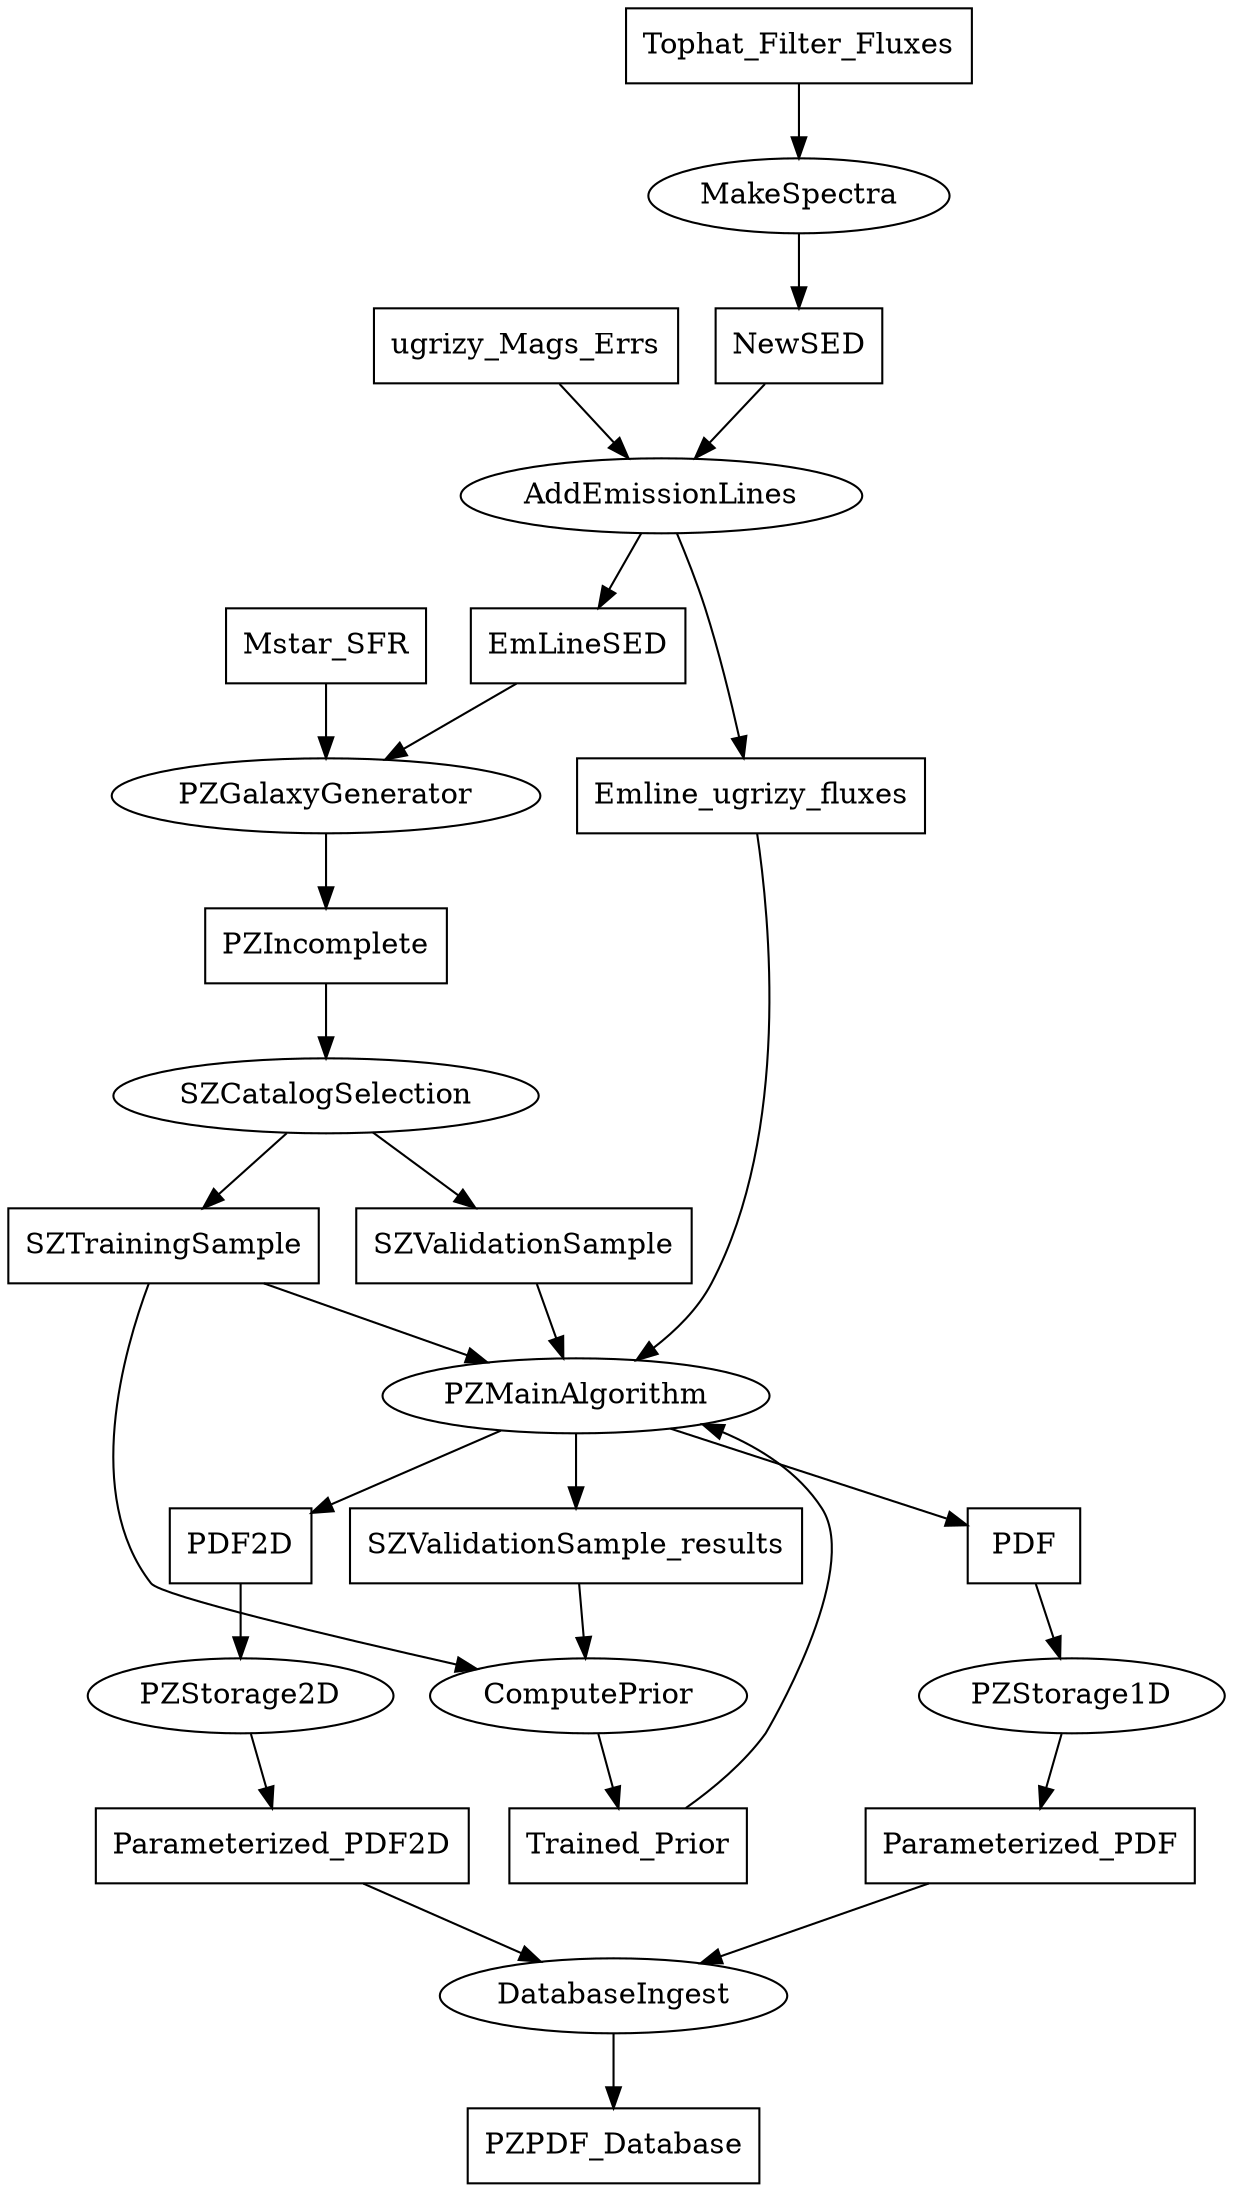 digraph TESTpzincomplete {
node [shape=ellipse]; PZStorage1D; PZMainAlgorithm; PZStorage2D; AddEmissionLines; SZCatalogSelection; MakeSpectra; DatabaseIngest; PZGalaxyGenerator; ComputePrior
node [shape=box]; Parameterized_PDF; ugrizy_Mags_Errs; SZValidationSample; SZValidationSample_results; PZPDF_Database; SZTrainingSample; Trained_Prior; Parameterized_PDF2D; NewSED; PDF2D; PZIncomplete; PDF; Mstar_SFR; Emline_ugrizy_fluxes; Tophat_Filter_Fluxes; EmLineSED
"PDF" -> PZStorage1D;
PZStorage1D -> "Parameterized_PDF";
"Emline_ugrizy_fluxes" -> PZMainAlgorithm;
"SZTrainingSample" -> PZMainAlgorithm;
"Trained_Prior" -> PZMainAlgorithm;
"SZValidationSample" -> PZMainAlgorithm;
PZMainAlgorithm -> "PDF";
PZMainAlgorithm -> "PDF2D";
PZMainAlgorithm -> "SZValidationSample_results";
"PDF2D" -> PZStorage2D;
PZStorage2D -> "Parameterized_PDF2D";
"NewSED" -> AddEmissionLines;
"ugrizy_Mags_Errs" -> AddEmissionLines;
AddEmissionLines -> "EmLineSED";
AddEmissionLines -> "Emline_ugrizy_fluxes";
"PZIncomplete" -> SZCatalogSelection;
SZCatalogSelection -> "SZTrainingSample";
SZCatalogSelection -> "SZValidationSample";
"Tophat_Filter_Fluxes" -> MakeSpectra;
MakeSpectra -> "NewSED";
"Parameterized_PDF2D" -> DatabaseIngest;
"Parameterized_PDF" -> DatabaseIngest;
DatabaseIngest -> "PZPDF_Database";
"Mstar_SFR" -> PZGalaxyGenerator;
"EmLineSED" -> PZGalaxyGenerator;
PZGalaxyGenerator -> "PZIncomplete";
"SZValidationSample_results" -> ComputePrior;
"SZTrainingSample" -> ComputePrior;
ComputePrior -> "Trained_Prior";
}
